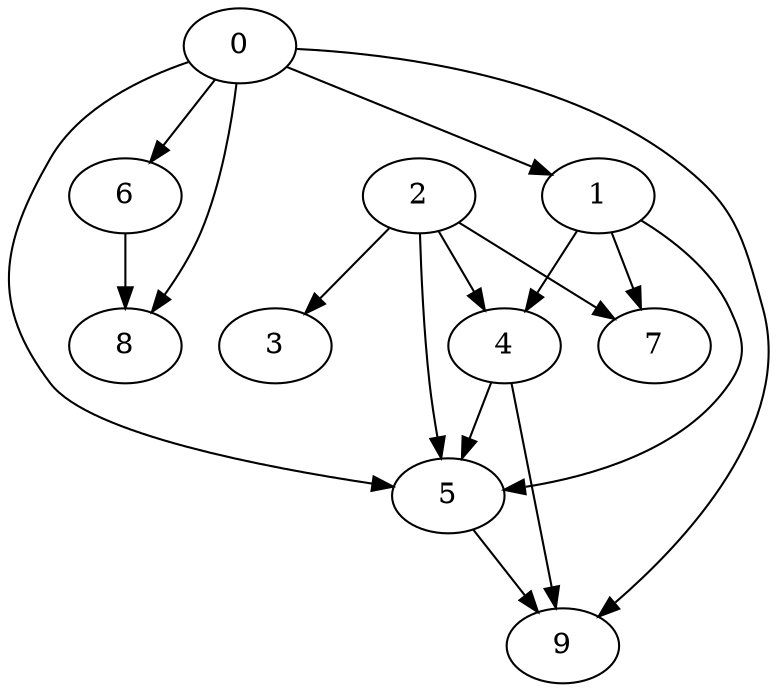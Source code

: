 digraph "Random_Nodes_10_Density_1.60_CCR_9.97_WeightType_Random" {
	graph ["Duplicate states"=0,
		GraphType=Random,
		"Max states in OPEN"=0,
		Modes="120000ms; topo-ordered tasks, ; Pruning: task equivalence, fixed order ready list, ; F-value: ; Optimisation: best schedule length (\
SL) optimisation on equal, ",
		NumberOfTasks=10,
		"Pruned using list schedule length"=21,
		"States removed from OPEN"=0,
		TargetSystem="Homogeneous-6",
		"Time to schedule (ms)"=79,
		"Total idle time"=107,
		"Total schedule length"=50,
		"Total sequential time"=62,
		"Total states created"=61
	];
	0	["Finish time"=6,
		Processor=0,
		"Start time"=0,
		Weight=6];
	1	["Finish time"=24,
		Processor=0,
		"Start time"=16,
		Weight=8];
	0 -> 1	[Weight=55];
	6	["Finish time"=16,
		Processor=0,
		"Start time"=6,
		Weight=10];
	0 -> 6	[Weight=61];
	5	["Finish time"=43,
		Processor=0,
		"Start time"=34,
		Weight=9];
	0 -> 5	[Weight=41];
	8	["Finish time"=43,
		Processor=2,
		"Start time"=36,
		Weight=7];
	0 -> 8	[Weight=20];
	9	["Finish time"=50,
		Processor=0,
		"Start time"=43,
		Weight=7];
	0 -> 9	[Weight=68];
	4	["Finish time"=34,
		Processor=0,
		"Start time"=31,
		Weight=3];
	1 -> 4	[Weight=41];
	1 -> 5	[Weight=61];
	7	["Finish time"=49,
		Processor=1,
		"Start time"=44,
		Weight=5];
	1 -> 7	[Weight=20];
	2	["Finish time"=4,
		Processor=1,
		"Start time"=0,
		Weight=4];
	2 -> 4	[Weight=27];
	2 -> 5	[Weight=20];
	2 -> 7	[Weight=55];
	3	["Finish time"=27,
		Processor=3,
		"Start time"=24,
		Weight=3];
	2 -> 3	[Weight=20];
	4 -> 5	[Weight=27];
	4 -> 9	[Weight=68];
	6 -> 8	[Weight=20];
	5 -> 9	[Weight=14];
}
